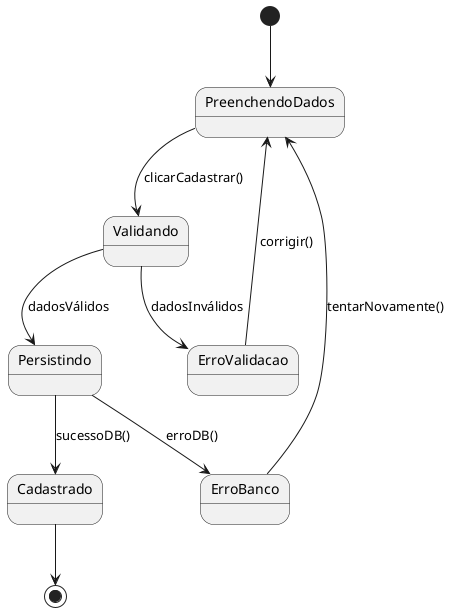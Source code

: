 
@startuml estadoCadastroProfessor
[*] --> PreenchendoDados

PreenchendoDados --> Validando : clicarCadastrar()
Validando --> Persistindo : dadosVálidos
Validando --> ErroValidacao : dadosInválidos

ErroValidacao --> PreenchendoDados : corrigir()

Persistindo --> Cadastrado : sucessoDB()
Persistindo --> ErroBanco : erroDB()

ErroBanco --> PreenchendoDados : tentarNovamente()

Cadastrado --> [*]
@enduml
